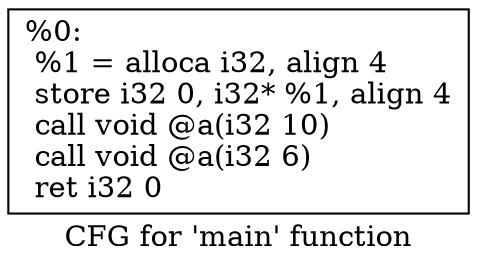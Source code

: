 digraph "CFG for 'main' function" {
	label="CFG for 'main' function";

	Node0x13328d0 [shape=record,label="{%0:\l  %1 = alloca i32, align 4\l  store i32 0, i32* %1, align 4\l  call void @a(i32 10)\l  call void @a(i32 6)\l  ret i32 0\l}"];
}

